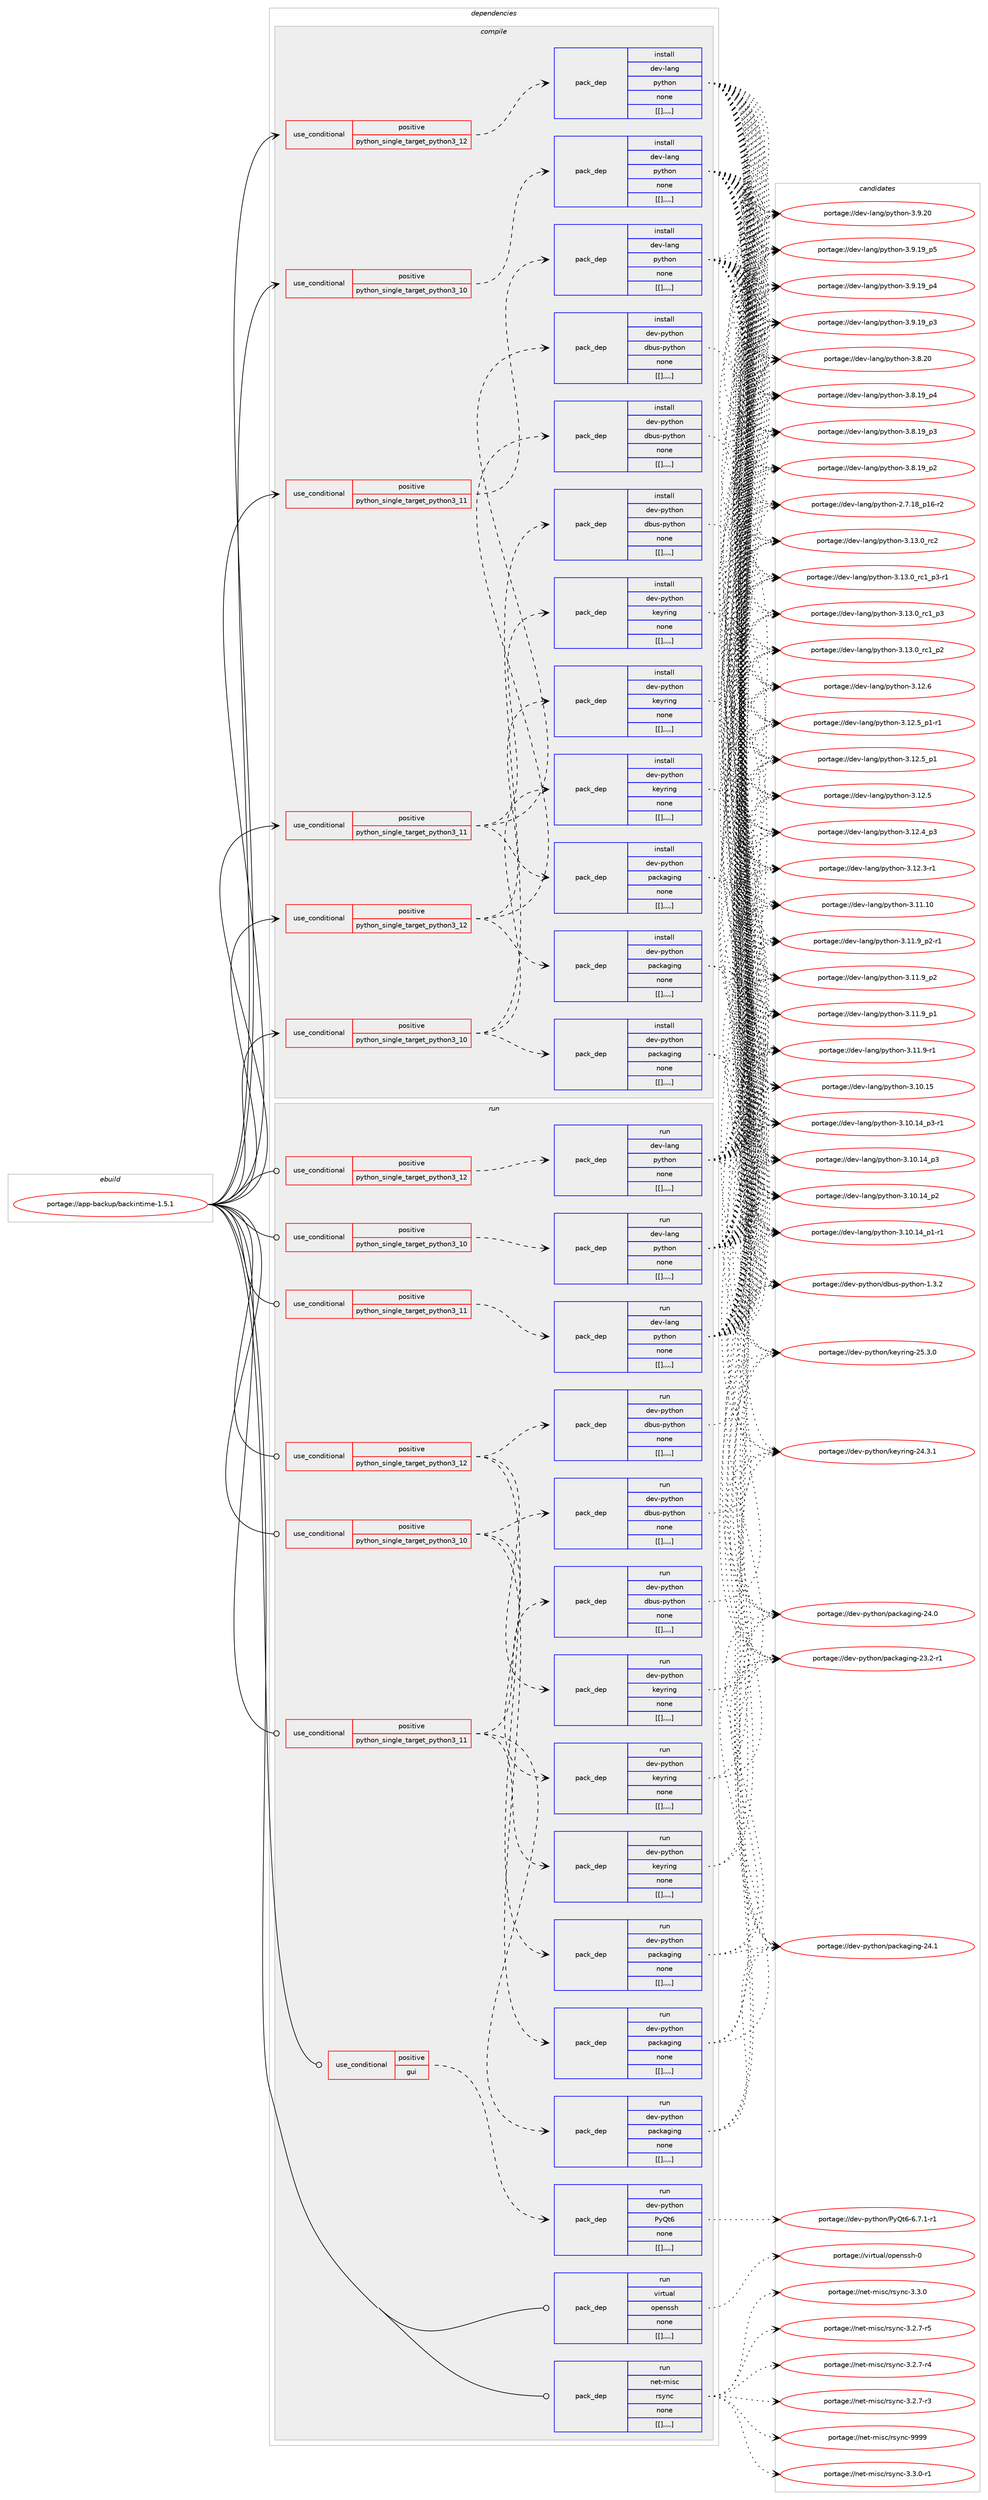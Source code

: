 digraph prolog {

# *************
# Graph options
# *************

newrank=true;
concentrate=true;
compound=true;
graph [rankdir=LR,fontname=Helvetica,fontsize=10,ranksep=1.5];#, ranksep=2.5, nodesep=0.2];
edge  [arrowhead=vee];
node  [fontname=Helvetica,fontsize=10];

# **********
# The ebuild
# **********

subgraph cluster_leftcol {
color=gray;
label=<<i>ebuild</i>>;
id [label="portage://app-backup/backintime-1.5.1", color=red, width=4, href="../app-backup/backintime-1.5.1.svg"];
}

# ****************
# The dependencies
# ****************

subgraph cluster_midcol {
color=gray;
label=<<i>dependencies</i>>;
subgraph cluster_compile {
fillcolor="#eeeeee";
style=filled;
label=<<i>compile</i>>;
subgraph cond2422 {
dependency8601 [label=<<TABLE BORDER="0" CELLBORDER="1" CELLSPACING="0" CELLPADDING="4"><TR><TD ROWSPAN="3" CELLPADDING="10">use_conditional</TD></TR><TR><TD>positive</TD></TR><TR><TD>python_single_target_python3_10</TD></TR></TABLE>>, shape=none, color=red];
subgraph pack6153 {
dependency8602 [label=<<TABLE BORDER="0" CELLBORDER="1" CELLSPACING="0" CELLPADDING="4" WIDTH="220"><TR><TD ROWSPAN="6" CELLPADDING="30">pack_dep</TD></TR><TR><TD WIDTH="110">install</TD></TR><TR><TD>dev-lang</TD></TR><TR><TD>python</TD></TR><TR><TD>none</TD></TR><TR><TD>[[],,,,]</TD></TR></TABLE>>, shape=none, color=blue];
}
dependency8601:e -> dependency8602:w [weight=20,style="dashed",arrowhead="vee"];
}
id:e -> dependency8601:w [weight=20,style="solid",arrowhead="vee"];
subgraph cond2423 {
dependency8603 [label=<<TABLE BORDER="0" CELLBORDER="1" CELLSPACING="0" CELLPADDING="4"><TR><TD ROWSPAN="3" CELLPADDING="10">use_conditional</TD></TR><TR><TD>positive</TD></TR><TR><TD>python_single_target_python3_10</TD></TR></TABLE>>, shape=none, color=red];
subgraph pack6154 {
dependency8604 [label=<<TABLE BORDER="0" CELLBORDER="1" CELLSPACING="0" CELLPADDING="4" WIDTH="220"><TR><TD ROWSPAN="6" CELLPADDING="30">pack_dep</TD></TR><TR><TD WIDTH="110">install</TD></TR><TR><TD>dev-python</TD></TR><TR><TD>dbus-python</TD></TR><TR><TD>none</TD></TR><TR><TD>[[],,,,]</TD></TR></TABLE>>, shape=none, color=blue];
}
dependency8603:e -> dependency8604:w [weight=20,style="dashed",arrowhead="vee"];
subgraph pack6155 {
dependency8605 [label=<<TABLE BORDER="0" CELLBORDER="1" CELLSPACING="0" CELLPADDING="4" WIDTH="220"><TR><TD ROWSPAN="6" CELLPADDING="30">pack_dep</TD></TR><TR><TD WIDTH="110">install</TD></TR><TR><TD>dev-python</TD></TR><TR><TD>keyring</TD></TR><TR><TD>none</TD></TR><TR><TD>[[],,,,]</TD></TR></TABLE>>, shape=none, color=blue];
}
dependency8603:e -> dependency8605:w [weight=20,style="dashed",arrowhead="vee"];
subgraph pack6156 {
dependency8606 [label=<<TABLE BORDER="0" CELLBORDER="1" CELLSPACING="0" CELLPADDING="4" WIDTH="220"><TR><TD ROWSPAN="6" CELLPADDING="30">pack_dep</TD></TR><TR><TD WIDTH="110">install</TD></TR><TR><TD>dev-python</TD></TR><TR><TD>packaging</TD></TR><TR><TD>none</TD></TR><TR><TD>[[],,,,]</TD></TR></TABLE>>, shape=none, color=blue];
}
dependency8603:e -> dependency8606:w [weight=20,style="dashed",arrowhead="vee"];
}
id:e -> dependency8603:w [weight=20,style="solid",arrowhead="vee"];
subgraph cond2424 {
dependency8607 [label=<<TABLE BORDER="0" CELLBORDER="1" CELLSPACING="0" CELLPADDING="4"><TR><TD ROWSPAN="3" CELLPADDING="10">use_conditional</TD></TR><TR><TD>positive</TD></TR><TR><TD>python_single_target_python3_11</TD></TR></TABLE>>, shape=none, color=red];
subgraph pack6157 {
dependency8608 [label=<<TABLE BORDER="0" CELLBORDER="1" CELLSPACING="0" CELLPADDING="4" WIDTH="220"><TR><TD ROWSPAN="6" CELLPADDING="30">pack_dep</TD></TR><TR><TD WIDTH="110">install</TD></TR><TR><TD>dev-lang</TD></TR><TR><TD>python</TD></TR><TR><TD>none</TD></TR><TR><TD>[[],,,,]</TD></TR></TABLE>>, shape=none, color=blue];
}
dependency8607:e -> dependency8608:w [weight=20,style="dashed",arrowhead="vee"];
}
id:e -> dependency8607:w [weight=20,style="solid",arrowhead="vee"];
subgraph cond2425 {
dependency8609 [label=<<TABLE BORDER="0" CELLBORDER="1" CELLSPACING="0" CELLPADDING="4"><TR><TD ROWSPAN="3" CELLPADDING="10">use_conditional</TD></TR><TR><TD>positive</TD></TR><TR><TD>python_single_target_python3_11</TD></TR></TABLE>>, shape=none, color=red];
subgraph pack6158 {
dependency8610 [label=<<TABLE BORDER="0" CELLBORDER="1" CELLSPACING="0" CELLPADDING="4" WIDTH="220"><TR><TD ROWSPAN="6" CELLPADDING="30">pack_dep</TD></TR><TR><TD WIDTH="110">install</TD></TR><TR><TD>dev-python</TD></TR><TR><TD>dbus-python</TD></TR><TR><TD>none</TD></TR><TR><TD>[[],,,,]</TD></TR></TABLE>>, shape=none, color=blue];
}
dependency8609:e -> dependency8610:w [weight=20,style="dashed",arrowhead="vee"];
subgraph pack6159 {
dependency8611 [label=<<TABLE BORDER="0" CELLBORDER="1" CELLSPACING="0" CELLPADDING="4" WIDTH="220"><TR><TD ROWSPAN="6" CELLPADDING="30">pack_dep</TD></TR><TR><TD WIDTH="110">install</TD></TR><TR><TD>dev-python</TD></TR><TR><TD>keyring</TD></TR><TR><TD>none</TD></TR><TR><TD>[[],,,,]</TD></TR></TABLE>>, shape=none, color=blue];
}
dependency8609:e -> dependency8611:w [weight=20,style="dashed",arrowhead="vee"];
subgraph pack6160 {
dependency8612 [label=<<TABLE BORDER="0" CELLBORDER="1" CELLSPACING="0" CELLPADDING="4" WIDTH="220"><TR><TD ROWSPAN="6" CELLPADDING="30">pack_dep</TD></TR><TR><TD WIDTH="110">install</TD></TR><TR><TD>dev-python</TD></TR><TR><TD>packaging</TD></TR><TR><TD>none</TD></TR><TR><TD>[[],,,,]</TD></TR></TABLE>>, shape=none, color=blue];
}
dependency8609:e -> dependency8612:w [weight=20,style="dashed",arrowhead="vee"];
}
id:e -> dependency8609:w [weight=20,style="solid",arrowhead="vee"];
subgraph cond2426 {
dependency8613 [label=<<TABLE BORDER="0" CELLBORDER="1" CELLSPACING="0" CELLPADDING="4"><TR><TD ROWSPAN="3" CELLPADDING="10">use_conditional</TD></TR><TR><TD>positive</TD></TR><TR><TD>python_single_target_python3_12</TD></TR></TABLE>>, shape=none, color=red];
subgraph pack6161 {
dependency8614 [label=<<TABLE BORDER="0" CELLBORDER="1" CELLSPACING="0" CELLPADDING="4" WIDTH="220"><TR><TD ROWSPAN="6" CELLPADDING="30">pack_dep</TD></TR><TR><TD WIDTH="110">install</TD></TR><TR><TD>dev-lang</TD></TR><TR><TD>python</TD></TR><TR><TD>none</TD></TR><TR><TD>[[],,,,]</TD></TR></TABLE>>, shape=none, color=blue];
}
dependency8613:e -> dependency8614:w [weight=20,style="dashed",arrowhead="vee"];
}
id:e -> dependency8613:w [weight=20,style="solid",arrowhead="vee"];
subgraph cond2427 {
dependency8615 [label=<<TABLE BORDER="0" CELLBORDER="1" CELLSPACING="0" CELLPADDING="4"><TR><TD ROWSPAN="3" CELLPADDING="10">use_conditional</TD></TR><TR><TD>positive</TD></TR><TR><TD>python_single_target_python3_12</TD></TR></TABLE>>, shape=none, color=red];
subgraph pack6162 {
dependency8616 [label=<<TABLE BORDER="0" CELLBORDER="1" CELLSPACING="0" CELLPADDING="4" WIDTH="220"><TR><TD ROWSPAN="6" CELLPADDING="30">pack_dep</TD></TR><TR><TD WIDTH="110">install</TD></TR><TR><TD>dev-python</TD></TR><TR><TD>dbus-python</TD></TR><TR><TD>none</TD></TR><TR><TD>[[],,,,]</TD></TR></TABLE>>, shape=none, color=blue];
}
dependency8615:e -> dependency8616:w [weight=20,style="dashed",arrowhead="vee"];
subgraph pack6163 {
dependency8617 [label=<<TABLE BORDER="0" CELLBORDER="1" CELLSPACING="0" CELLPADDING="4" WIDTH="220"><TR><TD ROWSPAN="6" CELLPADDING="30">pack_dep</TD></TR><TR><TD WIDTH="110">install</TD></TR><TR><TD>dev-python</TD></TR><TR><TD>keyring</TD></TR><TR><TD>none</TD></TR><TR><TD>[[],,,,]</TD></TR></TABLE>>, shape=none, color=blue];
}
dependency8615:e -> dependency8617:w [weight=20,style="dashed",arrowhead="vee"];
subgraph pack6164 {
dependency8618 [label=<<TABLE BORDER="0" CELLBORDER="1" CELLSPACING="0" CELLPADDING="4" WIDTH="220"><TR><TD ROWSPAN="6" CELLPADDING="30">pack_dep</TD></TR><TR><TD WIDTH="110">install</TD></TR><TR><TD>dev-python</TD></TR><TR><TD>packaging</TD></TR><TR><TD>none</TD></TR><TR><TD>[[],,,,]</TD></TR></TABLE>>, shape=none, color=blue];
}
dependency8615:e -> dependency8618:w [weight=20,style="dashed",arrowhead="vee"];
}
id:e -> dependency8615:w [weight=20,style="solid",arrowhead="vee"];
}
subgraph cluster_compileandrun {
fillcolor="#eeeeee";
style=filled;
label=<<i>compile and run</i>>;
}
subgraph cluster_run {
fillcolor="#eeeeee";
style=filled;
label=<<i>run</i>>;
subgraph cond2428 {
dependency8619 [label=<<TABLE BORDER="0" CELLBORDER="1" CELLSPACING="0" CELLPADDING="4"><TR><TD ROWSPAN="3" CELLPADDING="10">use_conditional</TD></TR><TR><TD>positive</TD></TR><TR><TD>gui</TD></TR></TABLE>>, shape=none, color=red];
subgraph pack6165 {
dependency8620 [label=<<TABLE BORDER="0" CELLBORDER="1" CELLSPACING="0" CELLPADDING="4" WIDTH="220"><TR><TD ROWSPAN="6" CELLPADDING="30">pack_dep</TD></TR><TR><TD WIDTH="110">run</TD></TR><TR><TD>dev-python</TD></TR><TR><TD>PyQt6</TD></TR><TR><TD>none</TD></TR><TR><TD>[[],,,,]</TD></TR></TABLE>>, shape=none, color=blue];
}
dependency8619:e -> dependency8620:w [weight=20,style="dashed",arrowhead="vee"];
}
id:e -> dependency8619:w [weight=20,style="solid",arrowhead="odot"];
subgraph cond2429 {
dependency8621 [label=<<TABLE BORDER="0" CELLBORDER="1" CELLSPACING="0" CELLPADDING="4"><TR><TD ROWSPAN="3" CELLPADDING="10">use_conditional</TD></TR><TR><TD>positive</TD></TR><TR><TD>python_single_target_python3_10</TD></TR></TABLE>>, shape=none, color=red];
subgraph pack6166 {
dependency8622 [label=<<TABLE BORDER="0" CELLBORDER="1" CELLSPACING="0" CELLPADDING="4" WIDTH="220"><TR><TD ROWSPAN="6" CELLPADDING="30">pack_dep</TD></TR><TR><TD WIDTH="110">run</TD></TR><TR><TD>dev-lang</TD></TR><TR><TD>python</TD></TR><TR><TD>none</TD></TR><TR><TD>[[],,,,]</TD></TR></TABLE>>, shape=none, color=blue];
}
dependency8621:e -> dependency8622:w [weight=20,style="dashed",arrowhead="vee"];
}
id:e -> dependency8621:w [weight=20,style="solid",arrowhead="odot"];
subgraph cond2430 {
dependency8623 [label=<<TABLE BORDER="0" CELLBORDER="1" CELLSPACING="0" CELLPADDING="4"><TR><TD ROWSPAN="3" CELLPADDING="10">use_conditional</TD></TR><TR><TD>positive</TD></TR><TR><TD>python_single_target_python3_10</TD></TR></TABLE>>, shape=none, color=red];
subgraph pack6167 {
dependency8624 [label=<<TABLE BORDER="0" CELLBORDER="1" CELLSPACING="0" CELLPADDING="4" WIDTH="220"><TR><TD ROWSPAN="6" CELLPADDING="30">pack_dep</TD></TR><TR><TD WIDTH="110">run</TD></TR><TR><TD>dev-python</TD></TR><TR><TD>dbus-python</TD></TR><TR><TD>none</TD></TR><TR><TD>[[],,,,]</TD></TR></TABLE>>, shape=none, color=blue];
}
dependency8623:e -> dependency8624:w [weight=20,style="dashed",arrowhead="vee"];
subgraph pack6168 {
dependency8625 [label=<<TABLE BORDER="0" CELLBORDER="1" CELLSPACING="0" CELLPADDING="4" WIDTH="220"><TR><TD ROWSPAN="6" CELLPADDING="30">pack_dep</TD></TR><TR><TD WIDTH="110">run</TD></TR><TR><TD>dev-python</TD></TR><TR><TD>keyring</TD></TR><TR><TD>none</TD></TR><TR><TD>[[],,,,]</TD></TR></TABLE>>, shape=none, color=blue];
}
dependency8623:e -> dependency8625:w [weight=20,style="dashed",arrowhead="vee"];
subgraph pack6169 {
dependency8626 [label=<<TABLE BORDER="0" CELLBORDER="1" CELLSPACING="0" CELLPADDING="4" WIDTH="220"><TR><TD ROWSPAN="6" CELLPADDING="30">pack_dep</TD></TR><TR><TD WIDTH="110">run</TD></TR><TR><TD>dev-python</TD></TR><TR><TD>packaging</TD></TR><TR><TD>none</TD></TR><TR><TD>[[],,,,]</TD></TR></TABLE>>, shape=none, color=blue];
}
dependency8623:e -> dependency8626:w [weight=20,style="dashed",arrowhead="vee"];
}
id:e -> dependency8623:w [weight=20,style="solid",arrowhead="odot"];
subgraph cond2431 {
dependency8627 [label=<<TABLE BORDER="0" CELLBORDER="1" CELLSPACING="0" CELLPADDING="4"><TR><TD ROWSPAN="3" CELLPADDING="10">use_conditional</TD></TR><TR><TD>positive</TD></TR><TR><TD>python_single_target_python3_11</TD></TR></TABLE>>, shape=none, color=red];
subgraph pack6170 {
dependency8628 [label=<<TABLE BORDER="0" CELLBORDER="1" CELLSPACING="0" CELLPADDING="4" WIDTH="220"><TR><TD ROWSPAN="6" CELLPADDING="30">pack_dep</TD></TR><TR><TD WIDTH="110">run</TD></TR><TR><TD>dev-lang</TD></TR><TR><TD>python</TD></TR><TR><TD>none</TD></TR><TR><TD>[[],,,,]</TD></TR></TABLE>>, shape=none, color=blue];
}
dependency8627:e -> dependency8628:w [weight=20,style="dashed",arrowhead="vee"];
}
id:e -> dependency8627:w [weight=20,style="solid",arrowhead="odot"];
subgraph cond2432 {
dependency8629 [label=<<TABLE BORDER="0" CELLBORDER="1" CELLSPACING="0" CELLPADDING="4"><TR><TD ROWSPAN="3" CELLPADDING="10">use_conditional</TD></TR><TR><TD>positive</TD></TR><TR><TD>python_single_target_python3_11</TD></TR></TABLE>>, shape=none, color=red];
subgraph pack6171 {
dependency8630 [label=<<TABLE BORDER="0" CELLBORDER="1" CELLSPACING="0" CELLPADDING="4" WIDTH="220"><TR><TD ROWSPAN="6" CELLPADDING="30">pack_dep</TD></TR><TR><TD WIDTH="110">run</TD></TR><TR><TD>dev-python</TD></TR><TR><TD>dbus-python</TD></TR><TR><TD>none</TD></TR><TR><TD>[[],,,,]</TD></TR></TABLE>>, shape=none, color=blue];
}
dependency8629:e -> dependency8630:w [weight=20,style="dashed",arrowhead="vee"];
subgraph pack6172 {
dependency8631 [label=<<TABLE BORDER="0" CELLBORDER="1" CELLSPACING="0" CELLPADDING="4" WIDTH="220"><TR><TD ROWSPAN="6" CELLPADDING="30">pack_dep</TD></TR><TR><TD WIDTH="110">run</TD></TR><TR><TD>dev-python</TD></TR><TR><TD>keyring</TD></TR><TR><TD>none</TD></TR><TR><TD>[[],,,,]</TD></TR></TABLE>>, shape=none, color=blue];
}
dependency8629:e -> dependency8631:w [weight=20,style="dashed",arrowhead="vee"];
subgraph pack6173 {
dependency8632 [label=<<TABLE BORDER="0" CELLBORDER="1" CELLSPACING="0" CELLPADDING="4" WIDTH="220"><TR><TD ROWSPAN="6" CELLPADDING="30">pack_dep</TD></TR><TR><TD WIDTH="110">run</TD></TR><TR><TD>dev-python</TD></TR><TR><TD>packaging</TD></TR><TR><TD>none</TD></TR><TR><TD>[[],,,,]</TD></TR></TABLE>>, shape=none, color=blue];
}
dependency8629:e -> dependency8632:w [weight=20,style="dashed",arrowhead="vee"];
}
id:e -> dependency8629:w [weight=20,style="solid",arrowhead="odot"];
subgraph cond2433 {
dependency8633 [label=<<TABLE BORDER="0" CELLBORDER="1" CELLSPACING="0" CELLPADDING="4"><TR><TD ROWSPAN="3" CELLPADDING="10">use_conditional</TD></TR><TR><TD>positive</TD></TR><TR><TD>python_single_target_python3_12</TD></TR></TABLE>>, shape=none, color=red];
subgraph pack6174 {
dependency8634 [label=<<TABLE BORDER="0" CELLBORDER="1" CELLSPACING="0" CELLPADDING="4" WIDTH="220"><TR><TD ROWSPAN="6" CELLPADDING="30">pack_dep</TD></TR><TR><TD WIDTH="110">run</TD></TR><TR><TD>dev-lang</TD></TR><TR><TD>python</TD></TR><TR><TD>none</TD></TR><TR><TD>[[],,,,]</TD></TR></TABLE>>, shape=none, color=blue];
}
dependency8633:e -> dependency8634:w [weight=20,style="dashed",arrowhead="vee"];
}
id:e -> dependency8633:w [weight=20,style="solid",arrowhead="odot"];
subgraph cond2434 {
dependency8635 [label=<<TABLE BORDER="0" CELLBORDER="1" CELLSPACING="0" CELLPADDING="4"><TR><TD ROWSPAN="3" CELLPADDING="10">use_conditional</TD></TR><TR><TD>positive</TD></TR><TR><TD>python_single_target_python3_12</TD></TR></TABLE>>, shape=none, color=red];
subgraph pack6175 {
dependency8636 [label=<<TABLE BORDER="0" CELLBORDER="1" CELLSPACING="0" CELLPADDING="4" WIDTH="220"><TR><TD ROWSPAN="6" CELLPADDING="30">pack_dep</TD></TR><TR><TD WIDTH="110">run</TD></TR><TR><TD>dev-python</TD></TR><TR><TD>dbus-python</TD></TR><TR><TD>none</TD></TR><TR><TD>[[],,,,]</TD></TR></TABLE>>, shape=none, color=blue];
}
dependency8635:e -> dependency8636:w [weight=20,style="dashed",arrowhead="vee"];
subgraph pack6176 {
dependency8637 [label=<<TABLE BORDER="0" CELLBORDER="1" CELLSPACING="0" CELLPADDING="4" WIDTH="220"><TR><TD ROWSPAN="6" CELLPADDING="30">pack_dep</TD></TR><TR><TD WIDTH="110">run</TD></TR><TR><TD>dev-python</TD></TR><TR><TD>keyring</TD></TR><TR><TD>none</TD></TR><TR><TD>[[],,,,]</TD></TR></TABLE>>, shape=none, color=blue];
}
dependency8635:e -> dependency8637:w [weight=20,style="dashed",arrowhead="vee"];
subgraph pack6177 {
dependency8638 [label=<<TABLE BORDER="0" CELLBORDER="1" CELLSPACING="0" CELLPADDING="4" WIDTH="220"><TR><TD ROWSPAN="6" CELLPADDING="30">pack_dep</TD></TR><TR><TD WIDTH="110">run</TD></TR><TR><TD>dev-python</TD></TR><TR><TD>packaging</TD></TR><TR><TD>none</TD></TR><TR><TD>[[],,,,]</TD></TR></TABLE>>, shape=none, color=blue];
}
dependency8635:e -> dependency8638:w [weight=20,style="dashed",arrowhead="vee"];
}
id:e -> dependency8635:w [weight=20,style="solid",arrowhead="odot"];
subgraph pack6178 {
dependency8639 [label=<<TABLE BORDER="0" CELLBORDER="1" CELLSPACING="0" CELLPADDING="4" WIDTH="220"><TR><TD ROWSPAN="6" CELLPADDING="30">pack_dep</TD></TR><TR><TD WIDTH="110">run</TD></TR><TR><TD>net-misc</TD></TR><TR><TD>rsync</TD></TR><TR><TD>none</TD></TR><TR><TD>[[],,,,]</TD></TR></TABLE>>, shape=none, color=blue];
}
id:e -> dependency8639:w [weight=20,style="solid",arrowhead="odot"];
subgraph pack6179 {
dependency8640 [label=<<TABLE BORDER="0" CELLBORDER="1" CELLSPACING="0" CELLPADDING="4" WIDTH="220"><TR><TD ROWSPAN="6" CELLPADDING="30">pack_dep</TD></TR><TR><TD WIDTH="110">run</TD></TR><TR><TD>virtual</TD></TR><TR><TD>openssh</TD></TR><TR><TD>none</TD></TR><TR><TD>[[],,,,]</TD></TR></TABLE>>, shape=none, color=blue];
}
id:e -> dependency8640:w [weight=20,style="solid",arrowhead="odot"];
}
}

# **************
# The candidates
# **************

subgraph cluster_choices {
rank=same;
color=gray;
label=<<i>candidates</i>>;

subgraph choice6153 {
color=black;
nodesep=1;
choice10010111845108971101034711212111610411111045514649514648951149950 [label="portage://dev-lang/python-3.13.0_rc2", color=red, width=4,href="../dev-lang/python-3.13.0_rc2.svg"];
choice1001011184510897110103471121211161041111104551464951464895114994995112514511449 [label="portage://dev-lang/python-3.13.0_rc1_p3-r1", color=red, width=4,href="../dev-lang/python-3.13.0_rc1_p3-r1.svg"];
choice100101118451089711010347112121116104111110455146495146489511499499511251 [label="portage://dev-lang/python-3.13.0_rc1_p3", color=red, width=4,href="../dev-lang/python-3.13.0_rc1_p3.svg"];
choice100101118451089711010347112121116104111110455146495146489511499499511250 [label="portage://dev-lang/python-3.13.0_rc1_p2", color=red, width=4,href="../dev-lang/python-3.13.0_rc1_p2.svg"];
choice10010111845108971101034711212111610411111045514649504654 [label="portage://dev-lang/python-3.12.6", color=red, width=4,href="../dev-lang/python-3.12.6.svg"];
choice1001011184510897110103471121211161041111104551464950465395112494511449 [label="portage://dev-lang/python-3.12.5_p1-r1", color=red, width=4,href="../dev-lang/python-3.12.5_p1-r1.svg"];
choice100101118451089711010347112121116104111110455146495046539511249 [label="portage://dev-lang/python-3.12.5_p1", color=red, width=4,href="../dev-lang/python-3.12.5_p1.svg"];
choice10010111845108971101034711212111610411111045514649504653 [label="portage://dev-lang/python-3.12.5", color=red, width=4,href="../dev-lang/python-3.12.5.svg"];
choice100101118451089711010347112121116104111110455146495046529511251 [label="portage://dev-lang/python-3.12.4_p3", color=red, width=4,href="../dev-lang/python-3.12.4_p3.svg"];
choice100101118451089711010347112121116104111110455146495046514511449 [label="portage://dev-lang/python-3.12.3-r1", color=red, width=4,href="../dev-lang/python-3.12.3-r1.svg"];
choice1001011184510897110103471121211161041111104551464949464948 [label="portage://dev-lang/python-3.11.10", color=red, width=4,href="../dev-lang/python-3.11.10.svg"];
choice1001011184510897110103471121211161041111104551464949465795112504511449 [label="portage://dev-lang/python-3.11.9_p2-r1", color=red, width=4,href="../dev-lang/python-3.11.9_p2-r1.svg"];
choice100101118451089711010347112121116104111110455146494946579511250 [label="portage://dev-lang/python-3.11.9_p2", color=red, width=4,href="../dev-lang/python-3.11.9_p2.svg"];
choice100101118451089711010347112121116104111110455146494946579511249 [label="portage://dev-lang/python-3.11.9_p1", color=red, width=4,href="../dev-lang/python-3.11.9_p1.svg"];
choice100101118451089711010347112121116104111110455146494946574511449 [label="portage://dev-lang/python-3.11.9-r1", color=red, width=4,href="../dev-lang/python-3.11.9-r1.svg"];
choice1001011184510897110103471121211161041111104551464948464953 [label="portage://dev-lang/python-3.10.15", color=red, width=4,href="../dev-lang/python-3.10.15.svg"];
choice100101118451089711010347112121116104111110455146494846495295112514511449 [label="portage://dev-lang/python-3.10.14_p3-r1", color=red, width=4,href="../dev-lang/python-3.10.14_p3-r1.svg"];
choice10010111845108971101034711212111610411111045514649484649529511251 [label="portage://dev-lang/python-3.10.14_p3", color=red, width=4,href="../dev-lang/python-3.10.14_p3.svg"];
choice10010111845108971101034711212111610411111045514649484649529511250 [label="portage://dev-lang/python-3.10.14_p2", color=red, width=4,href="../dev-lang/python-3.10.14_p2.svg"];
choice100101118451089711010347112121116104111110455146494846495295112494511449 [label="portage://dev-lang/python-3.10.14_p1-r1", color=red, width=4,href="../dev-lang/python-3.10.14_p1-r1.svg"];
choice10010111845108971101034711212111610411111045514657465048 [label="portage://dev-lang/python-3.9.20", color=red, width=4,href="../dev-lang/python-3.9.20.svg"];
choice100101118451089711010347112121116104111110455146574649579511253 [label="portage://dev-lang/python-3.9.19_p5", color=red, width=4,href="../dev-lang/python-3.9.19_p5.svg"];
choice100101118451089711010347112121116104111110455146574649579511252 [label="portage://dev-lang/python-3.9.19_p4", color=red, width=4,href="../dev-lang/python-3.9.19_p4.svg"];
choice100101118451089711010347112121116104111110455146574649579511251 [label="portage://dev-lang/python-3.9.19_p3", color=red, width=4,href="../dev-lang/python-3.9.19_p3.svg"];
choice10010111845108971101034711212111610411111045514656465048 [label="portage://dev-lang/python-3.8.20", color=red, width=4,href="../dev-lang/python-3.8.20.svg"];
choice100101118451089711010347112121116104111110455146564649579511252 [label="portage://dev-lang/python-3.8.19_p4", color=red, width=4,href="../dev-lang/python-3.8.19_p4.svg"];
choice100101118451089711010347112121116104111110455146564649579511251 [label="portage://dev-lang/python-3.8.19_p3", color=red, width=4,href="../dev-lang/python-3.8.19_p3.svg"];
choice100101118451089711010347112121116104111110455146564649579511250 [label="portage://dev-lang/python-3.8.19_p2", color=red, width=4,href="../dev-lang/python-3.8.19_p2.svg"];
choice100101118451089711010347112121116104111110455046554649569511249544511450 [label="portage://dev-lang/python-2.7.18_p16-r2", color=red, width=4,href="../dev-lang/python-2.7.18_p16-r2.svg"];
dependency8602:e -> choice10010111845108971101034711212111610411111045514649514648951149950:w [style=dotted,weight="100"];
dependency8602:e -> choice1001011184510897110103471121211161041111104551464951464895114994995112514511449:w [style=dotted,weight="100"];
dependency8602:e -> choice100101118451089711010347112121116104111110455146495146489511499499511251:w [style=dotted,weight="100"];
dependency8602:e -> choice100101118451089711010347112121116104111110455146495146489511499499511250:w [style=dotted,weight="100"];
dependency8602:e -> choice10010111845108971101034711212111610411111045514649504654:w [style=dotted,weight="100"];
dependency8602:e -> choice1001011184510897110103471121211161041111104551464950465395112494511449:w [style=dotted,weight="100"];
dependency8602:e -> choice100101118451089711010347112121116104111110455146495046539511249:w [style=dotted,weight="100"];
dependency8602:e -> choice10010111845108971101034711212111610411111045514649504653:w [style=dotted,weight="100"];
dependency8602:e -> choice100101118451089711010347112121116104111110455146495046529511251:w [style=dotted,weight="100"];
dependency8602:e -> choice100101118451089711010347112121116104111110455146495046514511449:w [style=dotted,weight="100"];
dependency8602:e -> choice1001011184510897110103471121211161041111104551464949464948:w [style=dotted,weight="100"];
dependency8602:e -> choice1001011184510897110103471121211161041111104551464949465795112504511449:w [style=dotted,weight="100"];
dependency8602:e -> choice100101118451089711010347112121116104111110455146494946579511250:w [style=dotted,weight="100"];
dependency8602:e -> choice100101118451089711010347112121116104111110455146494946579511249:w [style=dotted,weight="100"];
dependency8602:e -> choice100101118451089711010347112121116104111110455146494946574511449:w [style=dotted,weight="100"];
dependency8602:e -> choice1001011184510897110103471121211161041111104551464948464953:w [style=dotted,weight="100"];
dependency8602:e -> choice100101118451089711010347112121116104111110455146494846495295112514511449:w [style=dotted,weight="100"];
dependency8602:e -> choice10010111845108971101034711212111610411111045514649484649529511251:w [style=dotted,weight="100"];
dependency8602:e -> choice10010111845108971101034711212111610411111045514649484649529511250:w [style=dotted,weight="100"];
dependency8602:e -> choice100101118451089711010347112121116104111110455146494846495295112494511449:w [style=dotted,weight="100"];
dependency8602:e -> choice10010111845108971101034711212111610411111045514657465048:w [style=dotted,weight="100"];
dependency8602:e -> choice100101118451089711010347112121116104111110455146574649579511253:w [style=dotted,weight="100"];
dependency8602:e -> choice100101118451089711010347112121116104111110455146574649579511252:w [style=dotted,weight="100"];
dependency8602:e -> choice100101118451089711010347112121116104111110455146574649579511251:w [style=dotted,weight="100"];
dependency8602:e -> choice10010111845108971101034711212111610411111045514656465048:w [style=dotted,weight="100"];
dependency8602:e -> choice100101118451089711010347112121116104111110455146564649579511252:w [style=dotted,weight="100"];
dependency8602:e -> choice100101118451089711010347112121116104111110455146564649579511251:w [style=dotted,weight="100"];
dependency8602:e -> choice100101118451089711010347112121116104111110455146564649579511250:w [style=dotted,weight="100"];
dependency8602:e -> choice100101118451089711010347112121116104111110455046554649569511249544511450:w [style=dotted,weight="100"];
}
subgraph choice6154 {
color=black;
nodesep=1;
choice10010111845112121116104111110471009811711545112121116104111110454946514650 [label="portage://dev-python/dbus-python-1.3.2", color=red, width=4,href="../dev-python/dbus-python-1.3.2.svg"];
dependency8604:e -> choice10010111845112121116104111110471009811711545112121116104111110454946514650:w [style=dotted,weight="100"];
}
subgraph choice6155 {
color=black;
nodesep=1;
choice100101118451121211161041111104710710112111410511010345505346514648 [label="portage://dev-python/keyring-25.3.0", color=red, width=4,href="../dev-python/keyring-25.3.0.svg"];
choice100101118451121211161041111104710710112111410511010345505246514649 [label="portage://dev-python/keyring-24.3.1", color=red, width=4,href="../dev-python/keyring-24.3.1.svg"];
dependency8605:e -> choice100101118451121211161041111104710710112111410511010345505346514648:w [style=dotted,weight="100"];
dependency8605:e -> choice100101118451121211161041111104710710112111410511010345505246514649:w [style=dotted,weight="100"];
}
subgraph choice6156 {
color=black;
nodesep=1;
choice10010111845112121116104111110471129799107971031051101034550524649 [label="portage://dev-python/packaging-24.1", color=red, width=4,href="../dev-python/packaging-24.1.svg"];
choice10010111845112121116104111110471129799107971031051101034550524648 [label="portage://dev-python/packaging-24.0", color=red, width=4,href="../dev-python/packaging-24.0.svg"];
choice100101118451121211161041111104711297991079710310511010345505146504511449 [label="portage://dev-python/packaging-23.2-r1", color=red, width=4,href="../dev-python/packaging-23.2-r1.svg"];
dependency8606:e -> choice10010111845112121116104111110471129799107971031051101034550524649:w [style=dotted,weight="100"];
dependency8606:e -> choice10010111845112121116104111110471129799107971031051101034550524648:w [style=dotted,weight="100"];
dependency8606:e -> choice100101118451121211161041111104711297991079710310511010345505146504511449:w [style=dotted,weight="100"];
}
subgraph choice6157 {
color=black;
nodesep=1;
choice10010111845108971101034711212111610411111045514649514648951149950 [label="portage://dev-lang/python-3.13.0_rc2", color=red, width=4,href="../dev-lang/python-3.13.0_rc2.svg"];
choice1001011184510897110103471121211161041111104551464951464895114994995112514511449 [label="portage://dev-lang/python-3.13.0_rc1_p3-r1", color=red, width=4,href="../dev-lang/python-3.13.0_rc1_p3-r1.svg"];
choice100101118451089711010347112121116104111110455146495146489511499499511251 [label="portage://dev-lang/python-3.13.0_rc1_p3", color=red, width=4,href="../dev-lang/python-3.13.0_rc1_p3.svg"];
choice100101118451089711010347112121116104111110455146495146489511499499511250 [label="portage://dev-lang/python-3.13.0_rc1_p2", color=red, width=4,href="../dev-lang/python-3.13.0_rc1_p2.svg"];
choice10010111845108971101034711212111610411111045514649504654 [label="portage://dev-lang/python-3.12.6", color=red, width=4,href="../dev-lang/python-3.12.6.svg"];
choice1001011184510897110103471121211161041111104551464950465395112494511449 [label="portage://dev-lang/python-3.12.5_p1-r1", color=red, width=4,href="../dev-lang/python-3.12.5_p1-r1.svg"];
choice100101118451089711010347112121116104111110455146495046539511249 [label="portage://dev-lang/python-3.12.5_p1", color=red, width=4,href="../dev-lang/python-3.12.5_p1.svg"];
choice10010111845108971101034711212111610411111045514649504653 [label="portage://dev-lang/python-3.12.5", color=red, width=4,href="../dev-lang/python-3.12.5.svg"];
choice100101118451089711010347112121116104111110455146495046529511251 [label="portage://dev-lang/python-3.12.4_p3", color=red, width=4,href="../dev-lang/python-3.12.4_p3.svg"];
choice100101118451089711010347112121116104111110455146495046514511449 [label="portage://dev-lang/python-3.12.3-r1", color=red, width=4,href="../dev-lang/python-3.12.3-r1.svg"];
choice1001011184510897110103471121211161041111104551464949464948 [label="portage://dev-lang/python-3.11.10", color=red, width=4,href="../dev-lang/python-3.11.10.svg"];
choice1001011184510897110103471121211161041111104551464949465795112504511449 [label="portage://dev-lang/python-3.11.9_p2-r1", color=red, width=4,href="../dev-lang/python-3.11.9_p2-r1.svg"];
choice100101118451089711010347112121116104111110455146494946579511250 [label="portage://dev-lang/python-3.11.9_p2", color=red, width=4,href="../dev-lang/python-3.11.9_p2.svg"];
choice100101118451089711010347112121116104111110455146494946579511249 [label="portage://dev-lang/python-3.11.9_p1", color=red, width=4,href="../dev-lang/python-3.11.9_p1.svg"];
choice100101118451089711010347112121116104111110455146494946574511449 [label="portage://dev-lang/python-3.11.9-r1", color=red, width=4,href="../dev-lang/python-3.11.9-r1.svg"];
choice1001011184510897110103471121211161041111104551464948464953 [label="portage://dev-lang/python-3.10.15", color=red, width=4,href="../dev-lang/python-3.10.15.svg"];
choice100101118451089711010347112121116104111110455146494846495295112514511449 [label="portage://dev-lang/python-3.10.14_p3-r1", color=red, width=4,href="../dev-lang/python-3.10.14_p3-r1.svg"];
choice10010111845108971101034711212111610411111045514649484649529511251 [label="portage://dev-lang/python-3.10.14_p3", color=red, width=4,href="../dev-lang/python-3.10.14_p3.svg"];
choice10010111845108971101034711212111610411111045514649484649529511250 [label="portage://dev-lang/python-3.10.14_p2", color=red, width=4,href="../dev-lang/python-3.10.14_p2.svg"];
choice100101118451089711010347112121116104111110455146494846495295112494511449 [label="portage://dev-lang/python-3.10.14_p1-r1", color=red, width=4,href="../dev-lang/python-3.10.14_p1-r1.svg"];
choice10010111845108971101034711212111610411111045514657465048 [label="portage://dev-lang/python-3.9.20", color=red, width=4,href="../dev-lang/python-3.9.20.svg"];
choice100101118451089711010347112121116104111110455146574649579511253 [label="portage://dev-lang/python-3.9.19_p5", color=red, width=4,href="../dev-lang/python-3.9.19_p5.svg"];
choice100101118451089711010347112121116104111110455146574649579511252 [label="portage://dev-lang/python-3.9.19_p4", color=red, width=4,href="../dev-lang/python-3.9.19_p4.svg"];
choice100101118451089711010347112121116104111110455146574649579511251 [label="portage://dev-lang/python-3.9.19_p3", color=red, width=4,href="../dev-lang/python-3.9.19_p3.svg"];
choice10010111845108971101034711212111610411111045514656465048 [label="portage://dev-lang/python-3.8.20", color=red, width=4,href="../dev-lang/python-3.8.20.svg"];
choice100101118451089711010347112121116104111110455146564649579511252 [label="portage://dev-lang/python-3.8.19_p4", color=red, width=4,href="../dev-lang/python-3.8.19_p4.svg"];
choice100101118451089711010347112121116104111110455146564649579511251 [label="portage://dev-lang/python-3.8.19_p3", color=red, width=4,href="../dev-lang/python-3.8.19_p3.svg"];
choice100101118451089711010347112121116104111110455146564649579511250 [label="portage://dev-lang/python-3.8.19_p2", color=red, width=4,href="../dev-lang/python-3.8.19_p2.svg"];
choice100101118451089711010347112121116104111110455046554649569511249544511450 [label="portage://dev-lang/python-2.7.18_p16-r2", color=red, width=4,href="../dev-lang/python-2.7.18_p16-r2.svg"];
dependency8608:e -> choice10010111845108971101034711212111610411111045514649514648951149950:w [style=dotted,weight="100"];
dependency8608:e -> choice1001011184510897110103471121211161041111104551464951464895114994995112514511449:w [style=dotted,weight="100"];
dependency8608:e -> choice100101118451089711010347112121116104111110455146495146489511499499511251:w [style=dotted,weight="100"];
dependency8608:e -> choice100101118451089711010347112121116104111110455146495146489511499499511250:w [style=dotted,weight="100"];
dependency8608:e -> choice10010111845108971101034711212111610411111045514649504654:w [style=dotted,weight="100"];
dependency8608:e -> choice1001011184510897110103471121211161041111104551464950465395112494511449:w [style=dotted,weight="100"];
dependency8608:e -> choice100101118451089711010347112121116104111110455146495046539511249:w [style=dotted,weight="100"];
dependency8608:e -> choice10010111845108971101034711212111610411111045514649504653:w [style=dotted,weight="100"];
dependency8608:e -> choice100101118451089711010347112121116104111110455146495046529511251:w [style=dotted,weight="100"];
dependency8608:e -> choice100101118451089711010347112121116104111110455146495046514511449:w [style=dotted,weight="100"];
dependency8608:e -> choice1001011184510897110103471121211161041111104551464949464948:w [style=dotted,weight="100"];
dependency8608:e -> choice1001011184510897110103471121211161041111104551464949465795112504511449:w [style=dotted,weight="100"];
dependency8608:e -> choice100101118451089711010347112121116104111110455146494946579511250:w [style=dotted,weight="100"];
dependency8608:e -> choice100101118451089711010347112121116104111110455146494946579511249:w [style=dotted,weight="100"];
dependency8608:e -> choice100101118451089711010347112121116104111110455146494946574511449:w [style=dotted,weight="100"];
dependency8608:e -> choice1001011184510897110103471121211161041111104551464948464953:w [style=dotted,weight="100"];
dependency8608:e -> choice100101118451089711010347112121116104111110455146494846495295112514511449:w [style=dotted,weight="100"];
dependency8608:e -> choice10010111845108971101034711212111610411111045514649484649529511251:w [style=dotted,weight="100"];
dependency8608:e -> choice10010111845108971101034711212111610411111045514649484649529511250:w [style=dotted,weight="100"];
dependency8608:e -> choice100101118451089711010347112121116104111110455146494846495295112494511449:w [style=dotted,weight="100"];
dependency8608:e -> choice10010111845108971101034711212111610411111045514657465048:w [style=dotted,weight="100"];
dependency8608:e -> choice100101118451089711010347112121116104111110455146574649579511253:w [style=dotted,weight="100"];
dependency8608:e -> choice100101118451089711010347112121116104111110455146574649579511252:w [style=dotted,weight="100"];
dependency8608:e -> choice100101118451089711010347112121116104111110455146574649579511251:w [style=dotted,weight="100"];
dependency8608:e -> choice10010111845108971101034711212111610411111045514656465048:w [style=dotted,weight="100"];
dependency8608:e -> choice100101118451089711010347112121116104111110455146564649579511252:w [style=dotted,weight="100"];
dependency8608:e -> choice100101118451089711010347112121116104111110455146564649579511251:w [style=dotted,weight="100"];
dependency8608:e -> choice100101118451089711010347112121116104111110455146564649579511250:w [style=dotted,weight="100"];
dependency8608:e -> choice100101118451089711010347112121116104111110455046554649569511249544511450:w [style=dotted,weight="100"];
}
subgraph choice6158 {
color=black;
nodesep=1;
choice10010111845112121116104111110471009811711545112121116104111110454946514650 [label="portage://dev-python/dbus-python-1.3.2", color=red, width=4,href="../dev-python/dbus-python-1.3.2.svg"];
dependency8610:e -> choice10010111845112121116104111110471009811711545112121116104111110454946514650:w [style=dotted,weight="100"];
}
subgraph choice6159 {
color=black;
nodesep=1;
choice100101118451121211161041111104710710112111410511010345505346514648 [label="portage://dev-python/keyring-25.3.0", color=red, width=4,href="../dev-python/keyring-25.3.0.svg"];
choice100101118451121211161041111104710710112111410511010345505246514649 [label="portage://dev-python/keyring-24.3.1", color=red, width=4,href="../dev-python/keyring-24.3.1.svg"];
dependency8611:e -> choice100101118451121211161041111104710710112111410511010345505346514648:w [style=dotted,weight="100"];
dependency8611:e -> choice100101118451121211161041111104710710112111410511010345505246514649:w [style=dotted,weight="100"];
}
subgraph choice6160 {
color=black;
nodesep=1;
choice10010111845112121116104111110471129799107971031051101034550524649 [label="portage://dev-python/packaging-24.1", color=red, width=4,href="../dev-python/packaging-24.1.svg"];
choice10010111845112121116104111110471129799107971031051101034550524648 [label="portage://dev-python/packaging-24.0", color=red, width=4,href="../dev-python/packaging-24.0.svg"];
choice100101118451121211161041111104711297991079710310511010345505146504511449 [label="portage://dev-python/packaging-23.2-r1", color=red, width=4,href="../dev-python/packaging-23.2-r1.svg"];
dependency8612:e -> choice10010111845112121116104111110471129799107971031051101034550524649:w [style=dotted,weight="100"];
dependency8612:e -> choice10010111845112121116104111110471129799107971031051101034550524648:w [style=dotted,weight="100"];
dependency8612:e -> choice100101118451121211161041111104711297991079710310511010345505146504511449:w [style=dotted,weight="100"];
}
subgraph choice6161 {
color=black;
nodesep=1;
choice10010111845108971101034711212111610411111045514649514648951149950 [label="portage://dev-lang/python-3.13.0_rc2", color=red, width=4,href="../dev-lang/python-3.13.0_rc2.svg"];
choice1001011184510897110103471121211161041111104551464951464895114994995112514511449 [label="portage://dev-lang/python-3.13.0_rc1_p3-r1", color=red, width=4,href="../dev-lang/python-3.13.0_rc1_p3-r1.svg"];
choice100101118451089711010347112121116104111110455146495146489511499499511251 [label="portage://dev-lang/python-3.13.0_rc1_p3", color=red, width=4,href="../dev-lang/python-3.13.0_rc1_p3.svg"];
choice100101118451089711010347112121116104111110455146495146489511499499511250 [label="portage://dev-lang/python-3.13.0_rc1_p2", color=red, width=4,href="../dev-lang/python-3.13.0_rc1_p2.svg"];
choice10010111845108971101034711212111610411111045514649504654 [label="portage://dev-lang/python-3.12.6", color=red, width=4,href="../dev-lang/python-3.12.6.svg"];
choice1001011184510897110103471121211161041111104551464950465395112494511449 [label="portage://dev-lang/python-3.12.5_p1-r1", color=red, width=4,href="../dev-lang/python-3.12.5_p1-r1.svg"];
choice100101118451089711010347112121116104111110455146495046539511249 [label="portage://dev-lang/python-3.12.5_p1", color=red, width=4,href="../dev-lang/python-3.12.5_p1.svg"];
choice10010111845108971101034711212111610411111045514649504653 [label="portage://dev-lang/python-3.12.5", color=red, width=4,href="../dev-lang/python-3.12.5.svg"];
choice100101118451089711010347112121116104111110455146495046529511251 [label="portage://dev-lang/python-3.12.4_p3", color=red, width=4,href="../dev-lang/python-3.12.4_p3.svg"];
choice100101118451089711010347112121116104111110455146495046514511449 [label="portage://dev-lang/python-3.12.3-r1", color=red, width=4,href="../dev-lang/python-3.12.3-r1.svg"];
choice1001011184510897110103471121211161041111104551464949464948 [label="portage://dev-lang/python-3.11.10", color=red, width=4,href="../dev-lang/python-3.11.10.svg"];
choice1001011184510897110103471121211161041111104551464949465795112504511449 [label="portage://dev-lang/python-3.11.9_p2-r1", color=red, width=4,href="../dev-lang/python-3.11.9_p2-r1.svg"];
choice100101118451089711010347112121116104111110455146494946579511250 [label="portage://dev-lang/python-3.11.9_p2", color=red, width=4,href="../dev-lang/python-3.11.9_p2.svg"];
choice100101118451089711010347112121116104111110455146494946579511249 [label="portage://dev-lang/python-3.11.9_p1", color=red, width=4,href="../dev-lang/python-3.11.9_p1.svg"];
choice100101118451089711010347112121116104111110455146494946574511449 [label="portage://dev-lang/python-3.11.9-r1", color=red, width=4,href="../dev-lang/python-3.11.9-r1.svg"];
choice1001011184510897110103471121211161041111104551464948464953 [label="portage://dev-lang/python-3.10.15", color=red, width=4,href="../dev-lang/python-3.10.15.svg"];
choice100101118451089711010347112121116104111110455146494846495295112514511449 [label="portage://dev-lang/python-3.10.14_p3-r1", color=red, width=4,href="../dev-lang/python-3.10.14_p3-r1.svg"];
choice10010111845108971101034711212111610411111045514649484649529511251 [label="portage://dev-lang/python-3.10.14_p3", color=red, width=4,href="../dev-lang/python-3.10.14_p3.svg"];
choice10010111845108971101034711212111610411111045514649484649529511250 [label="portage://dev-lang/python-3.10.14_p2", color=red, width=4,href="../dev-lang/python-3.10.14_p2.svg"];
choice100101118451089711010347112121116104111110455146494846495295112494511449 [label="portage://dev-lang/python-3.10.14_p1-r1", color=red, width=4,href="../dev-lang/python-3.10.14_p1-r1.svg"];
choice10010111845108971101034711212111610411111045514657465048 [label="portage://dev-lang/python-3.9.20", color=red, width=4,href="../dev-lang/python-3.9.20.svg"];
choice100101118451089711010347112121116104111110455146574649579511253 [label="portage://dev-lang/python-3.9.19_p5", color=red, width=4,href="../dev-lang/python-3.9.19_p5.svg"];
choice100101118451089711010347112121116104111110455146574649579511252 [label="portage://dev-lang/python-3.9.19_p4", color=red, width=4,href="../dev-lang/python-3.9.19_p4.svg"];
choice100101118451089711010347112121116104111110455146574649579511251 [label="portage://dev-lang/python-3.9.19_p3", color=red, width=4,href="../dev-lang/python-3.9.19_p3.svg"];
choice10010111845108971101034711212111610411111045514656465048 [label="portage://dev-lang/python-3.8.20", color=red, width=4,href="../dev-lang/python-3.8.20.svg"];
choice100101118451089711010347112121116104111110455146564649579511252 [label="portage://dev-lang/python-3.8.19_p4", color=red, width=4,href="../dev-lang/python-3.8.19_p4.svg"];
choice100101118451089711010347112121116104111110455146564649579511251 [label="portage://dev-lang/python-3.8.19_p3", color=red, width=4,href="../dev-lang/python-3.8.19_p3.svg"];
choice100101118451089711010347112121116104111110455146564649579511250 [label="portage://dev-lang/python-3.8.19_p2", color=red, width=4,href="../dev-lang/python-3.8.19_p2.svg"];
choice100101118451089711010347112121116104111110455046554649569511249544511450 [label="portage://dev-lang/python-2.7.18_p16-r2", color=red, width=4,href="../dev-lang/python-2.7.18_p16-r2.svg"];
dependency8614:e -> choice10010111845108971101034711212111610411111045514649514648951149950:w [style=dotted,weight="100"];
dependency8614:e -> choice1001011184510897110103471121211161041111104551464951464895114994995112514511449:w [style=dotted,weight="100"];
dependency8614:e -> choice100101118451089711010347112121116104111110455146495146489511499499511251:w [style=dotted,weight="100"];
dependency8614:e -> choice100101118451089711010347112121116104111110455146495146489511499499511250:w [style=dotted,weight="100"];
dependency8614:e -> choice10010111845108971101034711212111610411111045514649504654:w [style=dotted,weight="100"];
dependency8614:e -> choice1001011184510897110103471121211161041111104551464950465395112494511449:w [style=dotted,weight="100"];
dependency8614:e -> choice100101118451089711010347112121116104111110455146495046539511249:w [style=dotted,weight="100"];
dependency8614:e -> choice10010111845108971101034711212111610411111045514649504653:w [style=dotted,weight="100"];
dependency8614:e -> choice100101118451089711010347112121116104111110455146495046529511251:w [style=dotted,weight="100"];
dependency8614:e -> choice100101118451089711010347112121116104111110455146495046514511449:w [style=dotted,weight="100"];
dependency8614:e -> choice1001011184510897110103471121211161041111104551464949464948:w [style=dotted,weight="100"];
dependency8614:e -> choice1001011184510897110103471121211161041111104551464949465795112504511449:w [style=dotted,weight="100"];
dependency8614:e -> choice100101118451089711010347112121116104111110455146494946579511250:w [style=dotted,weight="100"];
dependency8614:e -> choice100101118451089711010347112121116104111110455146494946579511249:w [style=dotted,weight="100"];
dependency8614:e -> choice100101118451089711010347112121116104111110455146494946574511449:w [style=dotted,weight="100"];
dependency8614:e -> choice1001011184510897110103471121211161041111104551464948464953:w [style=dotted,weight="100"];
dependency8614:e -> choice100101118451089711010347112121116104111110455146494846495295112514511449:w [style=dotted,weight="100"];
dependency8614:e -> choice10010111845108971101034711212111610411111045514649484649529511251:w [style=dotted,weight="100"];
dependency8614:e -> choice10010111845108971101034711212111610411111045514649484649529511250:w [style=dotted,weight="100"];
dependency8614:e -> choice100101118451089711010347112121116104111110455146494846495295112494511449:w [style=dotted,weight="100"];
dependency8614:e -> choice10010111845108971101034711212111610411111045514657465048:w [style=dotted,weight="100"];
dependency8614:e -> choice100101118451089711010347112121116104111110455146574649579511253:w [style=dotted,weight="100"];
dependency8614:e -> choice100101118451089711010347112121116104111110455146574649579511252:w [style=dotted,weight="100"];
dependency8614:e -> choice100101118451089711010347112121116104111110455146574649579511251:w [style=dotted,weight="100"];
dependency8614:e -> choice10010111845108971101034711212111610411111045514656465048:w [style=dotted,weight="100"];
dependency8614:e -> choice100101118451089711010347112121116104111110455146564649579511252:w [style=dotted,weight="100"];
dependency8614:e -> choice100101118451089711010347112121116104111110455146564649579511251:w [style=dotted,weight="100"];
dependency8614:e -> choice100101118451089711010347112121116104111110455146564649579511250:w [style=dotted,weight="100"];
dependency8614:e -> choice100101118451089711010347112121116104111110455046554649569511249544511450:w [style=dotted,weight="100"];
}
subgraph choice6162 {
color=black;
nodesep=1;
choice10010111845112121116104111110471009811711545112121116104111110454946514650 [label="portage://dev-python/dbus-python-1.3.2", color=red, width=4,href="../dev-python/dbus-python-1.3.2.svg"];
dependency8616:e -> choice10010111845112121116104111110471009811711545112121116104111110454946514650:w [style=dotted,weight="100"];
}
subgraph choice6163 {
color=black;
nodesep=1;
choice100101118451121211161041111104710710112111410511010345505346514648 [label="portage://dev-python/keyring-25.3.0", color=red, width=4,href="../dev-python/keyring-25.3.0.svg"];
choice100101118451121211161041111104710710112111410511010345505246514649 [label="portage://dev-python/keyring-24.3.1", color=red, width=4,href="../dev-python/keyring-24.3.1.svg"];
dependency8617:e -> choice100101118451121211161041111104710710112111410511010345505346514648:w [style=dotted,weight="100"];
dependency8617:e -> choice100101118451121211161041111104710710112111410511010345505246514649:w [style=dotted,weight="100"];
}
subgraph choice6164 {
color=black;
nodesep=1;
choice10010111845112121116104111110471129799107971031051101034550524649 [label="portage://dev-python/packaging-24.1", color=red, width=4,href="../dev-python/packaging-24.1.svg"];
choice10010111845112121116104111110471129799107971031051101034550524648 [label="portage://dev-python/packaging-24.0", color=red, width=4,href="../dev-python/packaging-24.0.svg"];
choice100101118451121211161041111104711297991079710310511010345505146504511449 [label="portage://dev-python/packaging-23.2-r1", color=red, width=4,href="../dev-python/packaging-23.2-r1.svg"];
dependency8618:e -> choice10010111845112121116104111110471129799107971031051101034550524649:w [style=dotted,weight="100"];
dependency8618:e -> choice10010111845112121116104111110471129799107971031051101034550524648:w [style=dotted,weight="100"];
dependency8618:e -> choice100101118451121211161041111104711297991079710310511010345505146504511449:w [style=dotted,weight="100"];
}
subgraph choice6165 {
color=black;
nodesep=1;
choice10010111845112121116104111110478012181116544554465546494511449 [label="portage://dev-python/PyQt6-6.7.1-r1", color=red, width=4,href="../dev-python/PyQt6-6.7.1-r1.svg"];
dependency8620:e -> choice10010111845112121116104111110478012181116544554465546494511449:w [style=dotted,weight="100"];
}
subgraph choice6166 {
color=black;
nodesep=1;
choice10010111845108971101034711212111610411111045514649514648951149950 [label="portage://dev-lang/python-3.13.0_rc2", color=red, width=4,href="../dev-lang/python-3.13.0_rc2.svg"];
choice1001011184510897110103471121211161041111104551464951464895114994995112514511449 [label="portage://dev-lang/python-3.13.0_rc1_p3-r1", color=red, width=4,href="../dev-lang/python-3.13.0_rc1_p3-r1.svg"];
choice100101118451089711010347112121116104111110455146495146489511499499511251 [label="portage://dev-lang/python-3.13.0_rc1_p3", color=red, width=4,href="../dev-lang/python-3.13.0_rc1_p3.svg"];
choice100101118451089711010347112121116104111110455146495146489511499499511250 [label="portage://dev-lang/python-3.13.0_rc1_p2", color=red, width=4,href="../dev-lang/python-3.13.0_rc1_p2.svg"];
choice10010111845108971101034711212111610411111045514649504654 [label="portage://dev-lang/python-3.12.6", color=red, width=4,href="../dev-lang/python-3.12.6.svg"];
choice1001011184510897110103471121211161041111104551464950465395112494511449 [label="portage://dev-lang/python-3.12.5_p1-r1", color=red, width=4,href="../dev-lang/python-3.12.5_p1-r1.svg"];
choice100101118451089711010347112121116104111110455146495046539511249 [label="portage://dev-lang/python-3.12.5_p1", color=red, width=4,href="../dev-lang/python-3.12.5_p1.svg"];
choice10010111845108971101034711212111610411111045514649504653 [label="portage://dev-lang/python-3.12.5", color=red, width=4,href="../dev-lang/python-3.12.5.svg"];
choice100101118451089711010347112121116104111110455146495046529511251 [label="portage://dev-lang/python-3.12.4_p3", color=red, width=4,href="../dev-lang/python-3.12.4_p3.svg"];
choice100101118451089711010347112121116104111110455146495046514511449 [label="portage://dev-lang/python-3.12.3-r1", color=red, width=4,href="../dev-lang/python-3.12.3-r1.svg"];
choice1001011184510897110103471121211161041111104551464949464948 [label="portage://dev-lang/python-3.11.10", color=red, width=4,href="../dev-lang/python-3.11.10.svg"];
choice1001011184510897110103471121211161041111104551464949465795112504511449 [label="portage://dev-lang/python-3.11.9_p2-r1", color=red, width=4,href="../dev-lang/python-3.11.9_p2-r1.svg"];
choice100101118451089711010347112121116104111110455146494946579511250 [label="portage://dev-lang/python-3.11.9_p2", color=red, width=4,href="../dev-lang/python-3.11.9_p2.svg"];
choice100101118451089711010347112121116104111110455146494946579511249 [label="portage://dev-lang/python-3.11.9_p1", color=red, width=4,href="../dev-lang/python-3.11.9_p1.svg"];
choice100101118451089711010347112121116104111110455146494946574511449 [label="portage://dev-lang/python-3.11.9-r1", color=red, width=4,href="../dev-lang/python-3.11.9-r1.svg"];
choice1001011184510897110103471121211161041111104551464948464953 [label="portage://dev-lang/python-3.10.15", color=red, width=4,href="../dev-lang/python-3.10.15.svg"];
choice100101118451089711010347112121116104111110455146494846495295112514511449 [label="portage://dev-lang/python-3.10.14_p3-r1", color=red, width=4,href="../dev-lang/python-3.10.14_p3-r1.svg"];
choice10010111845108971101034711212111610411111045514649484649529511251 [label="portage://dev-lang/python-3.10.14_p3", color=red, width=4,href="../dev-lang/python-3.10.14_p3.svg"];
choice10010111845108971101034711212111610411111045514649484649529511250 [label="portage://dev-lang/python-3.10.14_p2", color=red, width=4,href="../dev-lang/python-3.10.14_p2.svg"];
choice100101118451089711010347112121116104111110455146494846495295112494511449 [label="portage://dev-lang/python-3.10.14_p1-r1", color=red, width=4,href="../dev-lang/python-3.10.14_p1-r1.svg"];
choice10010111845108971101034711212111610411111045514657465048 [label="portage://dev-lang/python-3.9.20", color=red, width=4,href="../dev-lang/python-3.9.20.svg"];
choice100101118451089711010347112121116104111110455146574649579511253 [label="portage://dev-lang/python-3.9.19_p5", color=red, width=4,href="../dev-lang/python-3.9.19_p5.svg"];
choice100101118451089711010347112121116104111110455146574649579511252 [label="portage://dev-lang/python-3.9.19_p4", color=red, width=4,href="../dev-lang/python-3.9.19_p4.svg"];
choice100101118451089711010347112121116104111110455146574649579511251 [label="portage://dev-lang/python-3.9.19_p3", color=red, width=4,href="../dev-lang/python-3.9.19_p3.svg"];
choice10010111845108971101034711212111610411111045514656465048 [label="portage://dev-lang/python-3.8.20", color=red, width=4,href="../dev-lang/python-3.8.20.svg"];
choice100101118451089711010347112121116104111110455146564649579511252 [label="portage://dev-lang/python-3.8.19_p4", color=red, width=4,href="../dev-lang/python-3.8.19_p4.svg"];
choice100101118451089711010347112121116104111110455146564649579511251 [label="portage://dev-lang/python-3.8.19_p3", color=red, width=4,href="../dev-lang/python-3.8.19_p3.svg"];
choice100101118451089711010347112121116104111110455146564649579511250 [label="portage://dev-lang/python-3.8.19_p2", color=red, width=4,href="../dev-lang/python-3.8.19_p2.svg"];
choice100101118451089711010347112121116104111110455046554649569511249544511450 [label="portage://dev-lang/python-2.7.18_p16-r2", color=red, width=4,href="../dev-lang/python-2.7.18_p16-r2.svg"];
dependency8622:e -> choice10010111845108971101034711212111610411111045514649514648951149950:w [style=dotted,weight="100"];
dependency8622:e -> choice1001011184510897110103471121211161041111104551464951464895114994995112514511449:w [style=dotted,weight="100"];
dependency8622:e -> choice100101118451089711010347112121116104111110455146495146489511499499511251:w [style=dotted,weight="100"];
dependency8622:e -> choice100101118451089711010347112121116104111110455146495146489511499499511250:w [style=dotted,weight="100"];
dependency8622:e -> choice10010111845108971101034711212111610411111045514649504654:w [style=dotted,weight="100"];
dependency8622:e -> choice1001011184510897110103471121211161041111104551464950465395112494511449:w [style=dotted,weight="100"];
dependency8622:e -> choice100101118451089711010347112121116104111110455146495046539511249:w [style=dotted,weight="100"];
dependency8622:e -> choice10010111845108971101034711212111610411111045514649504653:w [style=dotted,weight="100"];
dependency8622:e -> choice100101118451089711010347112121116104111110455146495046529511251:w [style=dotted,weight="100"];
dependency8622:e -> choice100101118451089711010347112121116104111110455146495046514511449:w [style=dotted,weight="100"];
dependency8622:e -> choice1001011184510897110103471121211161041111104551464949464948:w [style=dotted,weight="100"];
dependency8622:e -> choice1001011184510897110103471121211161041111104551464949465795112504511449:w [style=dotted,weight="100"];
dependency8622:e -> choice100101118451089711010347112121116104111110455146494946579511250:w [style=dotted,weight="100"];
dependency8622:e -> choice100101118451089711010347112121116104111110455146494946579511249:w [style=dotted,weight="100"];
dependency8622:e -> choice100101118451089711010347112121116104111110455146494946574511449:w [style=dotted,weight="100"];
dependency8622:e -> choice1001011184510897110103471121211161041111104551464948464953:w [style=dotted,weight="100"];
dependency8622:e -> choice100101118451089711010347112121116104111110455146494846495295112514511449:w [style=dotted,weight="100"];
dependency8622:e -> choice10010111845108971101034711212111610411111045514649484649529511251:w [style=dotted,weight="100"];
dependency8622:e -> choice10010111845108971101034711212111610411111045514649484649529511250:w [style=dotted,weight="100"];
dependency8622:e -> choice100101118451089711010347112121116104111110455146494846495295112494511449:w [style=dotted,weight="100"];
dependency8622:e -> choice10010111845108971101034711212111610411111045514657465048:w [style=dotted,weight="100"];
dependency8622:e -> choice100101118451089711010347112121116104111110455146574649579511253:w [style=dotted,weight="100"];
dependency8622:e -> choice100101118451089711010347112121116104111110455146574649579511252:w [style=dotted,weight="100"];
dependency8622:e -> choice100101118451089711010347112121116104111110455146574649579511251:w [style=dotted,weight="100"];
dependency8622:e -> choice10010111845108971101034711212111610411111045514656465048:w [style=dotted,weight="100"];
dependency8622:e -> choice100101118451089711010347112121116104111110455146564649579511252:w [style=dotted,weight="100"];
dependency8622:e -> choice100101118451089711010347112121116104111110455146564649579511251:w [style=dotted,weight="100"];
dependency8622:e -> choice100101118451089711010347112121116104111110455146564649579511250:w [style=dotted,weight="100"];
dependency8622:e -> choice100101118451089711010347112121116104111110455046554649569511249544511450:w [style=dotted,weight="100"];
}
subgraph choice6167 {
color=black;
nodesep=1;
choice10010111845112121116104111110471009811711545112121116104111110454946514650 [label="portage://dev-python/dbus-python-1.3.2", color=red, width=4,href="../dev-python/dbus-python-1.3.2.svg"];
dependency8624:e -> choice10010111845112121116104111110471009811711545112121116104111110454946514650:w [style=dotted,weight="100"];
}
subgraph choice6168 {
color=black;
nodesep=1;
choice100101118451121211161041111104710710112111410511010345505346514648 [label="portage://dev-python/keyring-25.3.0", color=red, width=4,href="../dev-python/keyring-25.3.0.svg"];
choice100101118451121211161041111104710710112111410511010345505246514649 [label="portage://dev-python/keyring-24.3.1", color=red, width=4,href="../dev-python/keyring-24.3.1.svg"];
dependency8625:e -> choice100101118451121211161041111104710710112111410511010345505346514648:w [style=dotted,weight="100"];
dependency8625:e -> choice100101118451121211161041111104710710112111410511010345505246514649:w [style=dotted,weight="100"];
}
subgraph choice6169 {
color=black;
nodesep=1;
choice10010111845112121116104111110471129799107971031051101034550524649 [label="portage://dev-python/packaging-24.1", color=red, width=4,href="../dev-python/packaging-24.1.svg"];
choice10010111845112121116104111110471129799107971031051101034550524648 [label="portage://dev-python/packaging-24.0", color=red, width=4,href="../dev-python/packaging-24.0.svg"];
choice100101118451121211161041111104711297991079710310511010345505146504511449 [label="portage://dev-python/packaging-23.2-r1", color=red, width=4,href="../dev-python/packaging-23.2-r1.svg"];
dependency8626:e -> choice10010111845112121116104111110471129799107971031051101034550524649:w [style=dotted,weight="100"];
dependency8626:e -> choice10010111845112121116104111110471129799107971031051101034550524648:w [style=dotted,weight="100"];
dependency8626:e -> choice100101118451121211161041111104711297991079710310511010345505146504511449:w [style=dotted,weight="100"];
}
subgraph choice6170 {
color=black;
nodesep=1;
choice10010111845108971101034711212111610411111045514649514648951149950 [label="portage://dev-lang/python-3.13.0_rc2", color=red, width=4,href="../dev-lang/python-3.13.0_rc2.svg"];
choice1001011184510897110103471121211161041111104551464951464895114994995112514511449 [label="portage://dev-lang/python-3.13.0_rc1_p3-r1", color=red, width=4,href="../dev-lang/python-3.13.0_rc1_p3-r1.svg"];
choice100101118451089711010347112121116104111110455146495146489511499499511251 [label="portage://dev-lang/python-3.13.0_rc1_p3", color=red, width=4,href="../dev-lang/python-3.13.0_rc1_p3.svg"];
choice100101118451089711010347112121116104111110455146495146489511499499511250 [label="portage://dev-lang/python-3.13.0_rc1_p2", color=red, width=4,href="../dev-lang/python-3.13.0_rc1_p2.svg"];
choice10010111845108971101034711212111610411111045514649504654 [label="portage://dev-lang/python-3.12.6", color=red, width=4,href="../dev-lang/python-3.12.6.svg"];
choice1001011184510897110103471121211161041111104551464950465395112494511449 [label="portage://dev-lang/python-3.12.5_p1-r1", color=red, width=4,href="../dev-lang/python-3.12.5_p1-r1.svg"];
choice100101118451089711010347112121116104111110455146495046539511249 [label="portage://dev-lang/python-3.12.5_p1", color=red, width=4,href="../dev-lang/python-3.12.5_p1.svg"];
choice10010111845108971101034711212111610411111045514649504653 [label="portage://dev-lang/python-3.12.5", color=red, width=4,href="../dev-lang/python-3.12.5.svg"];
choice100101118451089711010347112121116104111110455146495046529511251 [label="portage://dev-lang/python-3.12.4_p3", color=red, width=4,href="../dev-lang/python-3.12.4_p3.svg"];
choice100101118451089711010347112121116104111110455146495046514511449 [label="portage://dev-lang/python-3.12.3-r1", color=red, width=4,href="../dev-lang/python-3.12.3-r1.svg"];
choice1001011184510897110103471121211161041111104551464949464948 [label="portage://dev-lang/python-3.11.10", color=red, width=4,href="../dev-lang/python-3.11.10.svg"];
choice1001011184510897110103471121211161041111104551464949465795112504511449 [label="portage://dev-lang/python-3.11.9_p2-r1", color=red, width=4,href="../dev-lang/python-3.11.9_p2-r1.svg"];
choice100101118451089711010347112121116104111110455146494946579511250 [label="portage://dev-lang/python-3.11.9_p2", color=red, width=4,href="../dev-lang/python-3.11.9_p2.svg"];
choice100101118451089711010347112121116104111110455146494946579511249 [label="portage://dev-lang/python-3.11.9_p1", color=red, width=4,href="../dev-lang/python-3.11.9_p1.svg"];
choice100101118451089711010347112121116104111110455146494946574511449 [label="portage://dev-lang/python-3.11.9-r1", color=red, width=4,href="../dev-lang/python-3.11.9-r1.svg"];
choice1001011184510897110103471121211161041111104551464948464953 [label="portage://dev-lang/python-3.10.15", color=red, width=4,href="../dev-lang/python-3.10.15.svg"];
choice100101118451089711010347112121116104111110455146494846495295112514511449 [label="portage://dev-lang/python-3.10.14_p3-r1", color=red, width=4,href="../dev-lang/python-3.10.14_p3-r1.svg"];
choice10010111845108971101034711212111610411111045514649484649529511251 [label="portage://dev-lang/python-3.10.14_p3", color=red, width=4,href="../dev-lang/python-3.10.14_p3.svg"];
choice10010111845108971101034711212111610411111045514649484649529511250 [label="portage://dev-lang/python-3.10.14_p2", color=red, width=4,href="../dev-lang/python-3.10.14_p2.svg"];
choice100101118451089711010347112121116104111110455146494846495295112494511449 [label="portage://dev-lang/python-3.10.14_p1-r1", color=red, width=4,href="../dev-lang/python-3.10.14_p1-r1.svg"];
choice10010111845108971101034711212111610411111045514657465048 [label="portage://dev-lang/python-3.9.20", color=red, width=4,href="../dev-lang/python-3.9.20.svg"];
choice100101118451089711010347112121116104111110455146574649579511253 [label="portage://dev-lang/python-3.9.19_p5", color=red, width=4,href="../dev-lang/python-3.9.19_p5.svg"];
choice100101118451089711010347112121116104111110455146574649579511252 [label="portage://dev-lang/python-3.9.19_p4", color=red, width=4,href="../dev-lang/python-3.9.19_p4.svg"];
choice100101118451089711010347112121116104111110455146574649579511251 [label="portage://dev-lang/python-3.9.19_p3", color=red, width=4,href="../dev-lang/python-3.9.19_p3.svg"];
choice10010111845108971101034711212111610411111045514656465048 [label="portage://dev-lang/python-3.8.20", color=red, width=4,href="../dev-lang/python-3.8.20.svg"];
choice100101118451089711010347112121116104111110455146564649579511252 [label="portage://dev-lang/python-3.8.19_p4", color=red, width=4,href="../dev-lang/python-3.8.19_p4.svg"];
choice100101118451089711010347112121116104111110455146564649579511251 [label="portage://dev-lang/python-3.8.19_p3", color=red, width=4,href="../dev-lang/python-3.8.19_p3.svg"];
choice100101118451089711010347112121116104111110455146564649579511250 [label="portage://dev-lang/python-3.8.19_p2", color=red, width=4,href="../dev-lang/python-3.8.19_p2.svg"];
choice100101118451089711010347112121116104111110455046554649569511249544511450 [label="portage://dev-lang/python-2.7.18_p16-r2", color=red, width=4,href="../dev-lang/python-2.7.18_p16-r2.svg"];
dependency8628:e -> choice10010111845108971101034711212111610411111045514649514648951149950:w [style=dotted,weight="100"];
dependency8628:e -> choice1001011184510897110103471121211161041111104551464951464895114994995112514511449:w [style=dotted,weight="100"];
dependency8628:e -> choice100101118451089711010347112121116104111110455146495146489511499499511251:w [style=dotted,weight="100"];
dependency8628:e -> choice100101118451089711010347112121116104111110455146495146489511499499511250:w [style=dotted,weight="100"];
dependency8628:e -> choice10010111845108971101034711212111610411111045514649504654:w [style=dotted,weight="100"];
dependency8628:e -> choice1001011184510897110103471121211161041111104551464950465395112494511449:w [style=dotted,weight="100"];
dependency8628:e -> choice100101118451089711010347112121116104111110455146495046539511249:w [style=dotted,weight="100"];
dependency8628:e -> choice10010111845108971101034711212111610411111045514649504653:w [style=dotted,weight="100"];
dependency8628:e -> choice100101118451089711010347112121116104111110455146495046529511251:w [style=dotted,weight="100"];
dependency8628:e -> choice100101118451089711010347112121116104111110455146495046514511449:w [style=dotted,weight="100"];
dependency8628:e -> choice1001011184510897110103471121211161041111104551464949464948:w [style=dotted,weight="100"];
dependency8628:e -> choice1001011184510897110103471121211161041111104551464949465795112504511449:w [style=dotted,weight="100"];
dependency8628:e -> choice100101118451089711010347112121116104111110455146494946579511250:w [style=dotted,weight="100"];
dependency8628:e -> choice100101118451089711010347112121116104111110455146494946579511249:w [style=dotted,weight="100"];
dependency8628:e -> choice100101118451089711010347112121116104111110455146494946574511449:w [style=dotted,weight="100"];
dependency8628:e -> choice1001011184510897110103471121211161041111104551464948464953:w [style=dotted,weight="100"];
dependency8628:e -> choice100101118451089711010347112121116104111110455146494846495295112514511449:w [style=dotted,weight="100"];
dependency8628:e -> choice10010111845108971101034711212111610411111045514649484649529511251:w [style=dotted,weight="100"];
dependency8628:e -> choice10010111845108971101034711212111610411111045514649484649529511250:w [style=dotted,weight="100"];
dependency8628:e -> choice100101118451089711010347112121116104111110455146494846495295112494511449:w [style=dotted,weight="100"];
dependency8628:e -> choice10010111845108971101034711212111610411111045514657465048:w [style=dotted,weight="100"];
dependency8628:e -> choice100101118451089711010347112121116104111110455146574649579511253:w [style=dotted,weight="100"];
dependency8628:e -> choice100101118451089711010347112121116104111110455146574649579511252:w [style=dotted,weight="100"];
dependency8628:e -> choice100101118451089711010347112121116104111110455146574649579511251:w [style=dotted,weight="100"];
dependency8628:e -> choice10010111845108971101034711212111610411111045514656465048:w [style=dotted,weight="100"];
dependency8628:e -> choice100101118451089711010347112121116104111110455146564649579511252:w [style=dotted,weight="100"];
dependency8628:e -> choice100101118451089711010347112121116104111110455146564649579511251:w [style=dotted,weight="100"];
dependency8628:e -> choice100101118451089711010347112121116104111110455146564649579511250:w [style=dotted,weight="100"];
dependency8628:e -> choice100101118451089711010347112121116104111110455046554649569511249544511450:w [style=dotted,weight="100"];
}
subgraph choice6171 {
color=black;
nodesep=1;
choice10010111845112121116104111110471009811711545112121116104111110454946514650 [label="portage://dev-python/dbus-python-1.3.2", color=red, width=4,href="../dev-python/dbus-python-1.3.2.svg"];
dependency8630:e -> choice10010111845112121116104111110471009811711545112121116104111110454946514650:w [style=dotted,weight="100"];
}
subgraph choice6172 {
color=black;
nodesep=1;
choice100101118451121211161041111104710710112111410511010345505346514648 [label="portage://dev-python/keyring-25.3.0", color=red, width=4,href="../dev-python/keyring-25.3.0.svg"];
choice100101118451121211161041111104710710112111410511010345505246514649 [label="portage://dev-python/keyring-24.3.1", color=red, width=4,href="../dev-python/keyring-24.3.1.svg"];
dependency8631:e -> choice100101118451121211161041111104710710112111410511010345505346514648:w [style=dotted,weight="100"];
dependency8631:e -> choice100101118451121211161041111104710710112111410511010345505246514649:w [style=dotted,weight="100"];
}
subgraph choice6173 {
color=black;
nodesep=1;
choice10010111845112121116104111110471129799107971031051101034550524649 [label="portage://dev-python/packaging-24.1", color=red, width=4,href="../dev-python/packaging-24.1.svg"];
choice10010111845112121116104111110471129799107971031051101034550524648 [label="portage://dev-python/packaging-24.0", color=red, width=4,href="../dev-python/packaging-24.0.svg"];
choice100101118451121211161041111104711297991079710310511010345505146504511449 [label="portage://dev-python/packaging-23.2-r1", color=red, width=4,href="../dev-python/packaging-23.2-r1.svg"];
dependency8632:e -> choice10010111845112121116104111110471129799107971031051101034550524649:w [style=dotted,weight="100"];
dependency8632:e -> choice10010111845112121116104111110471129799107971031051101034550524648:w [style=dotted,weight="100"];
dependency8632:e -> choice100101118451121211161041111104711297991079710310511010345505146504511449:w [style=dotted,weight="100"];
}
subgraph choice6174 {
color=black;
nodesep=1;
choice10010111845108971101034711212111610411111045514649514648951149950 [label="portage://dev-lang/python-3.13.0_rc2", color=red, width=4,href="../dev-lang/python-3.13.0_rc2.svg"];
choice1001011184510897110103471121211161041111104551464951464895114994995112514511449 [label="portage://dev-lang/python-3.13.0_rc1_p3-r1", color=red, width=4,href="../dev-lang/python-3.13.0_rc1_p3-r1.svg"];
choice100101118451089711010347112121116104111110455146495146489511499499511251 [label="portage://dev-lang/python-3.13.0_rc1_p3", color=red, width=4,href="../dev-lang/python-3.13.0_rc1_p3.svg"];
choice100101118451089711010347112121116104111110455146495146489511499499511250 [label="portage://dev-lang/python-3.13.0_rc1_p2", color=red, width=4,href="../dev-lang/python-3.13.0_rc1_p2.svg"];
choice10010111845108971101034711212111610411111045514649504654 [label="portage://dev-lang/python-3.12.6", color=red, width=4,href="../dev-lang/python-3.12.6.svg"];
choice1001011184510897110103471121211161041111104551464950465395112494511449 [label="portage://dev-lang/python-3.12.5_p1-r1", color=red, width=4,href="../dev-lang/python-3.12.5_p1-r1.svg"];
choice100101118451089711010347112121116104111110455146495046539511249 [label="portage://dev-lang/python-3.12.5_p1", color=red, width=4,href="../dev-lang/python-3.12.5_p1.svg"];
choice10010111845108971101034711212111610411111045514649504653 [label="portage://dev-lang/python-3.12.5", color=red, width=4,href="../dev-lang/python-3.12.5.svg"];
choice100101118451089711010347112121116104111110455146495046529511251 [label="portage://dev-lang/python-3.12.4_p3", color=red, width=4,href="../dev-lang/python-3.12.4_p3.svg"];
choice100101118451089711010347112121116104111110455146495046514511449 [label="portage://dev-lang/python-3.12.3-r1", color=red, width=4,href="../dev-lang/python-3.12.3-r1.svg"];
choice1001011184510897110103471121211161041111104551464949464948 [label="portage://dev-lang/python-3.11.10", color=red, width=4,href="../dev-lang/python-3.11.10.svg"];
choice1001011184510897110103471121211161041111104551464949465795112504511449 [label="portage://dev-lang/python-3.11.9_p2-r1", color=red, width=4,href="../dev-lang/python-3.11.9_p2-r1.svg"];
choice100101118451089711010347112121116104111110455146494946579511250 [label="portage://dev-lang/python-3.11.9_p2", color=red, width=4,href="../dev-lang/python-3.11.9_p2.svg"];
choice100101118451089711010347112121116104111110455146494946579511249 [label="portage://dev-lang/python-3.11.9_p1", color=red, width=4,href="../dev-lang/python-3.11.9_p1.svg"];
choice100101118451089711010347112121116104111110455146494946574511449 [label="portage://dev-lang/python-3.11.9-r1", color=red, width=4,href="../dev-lang/python-3.11.9-r1.svg"];
choice1001011184510897110103471121211161041111104551464948464953 [label="portage://dev-lang/python-3.10.15", color=red, width=4,href="../dev-lang/python-3.10.15.svg"];
choice100101118451089711010347112121116104111110455146494846495295112514511449 [label="portage://dev-lang/python-3.10.14_p3-r1", color=red, width=4,href="../dev-lang/python-3.10.14_p3-r1.svg"];
choice10010111845108971101034711212111610411111045514649484649529511251 [label="portage://dev-lang/python-3.10.14_p3", color=red, width=4,href="../dev-lang/python-3.10.14_p3.svg"];
choice10010111845108971101034711212111610411111045514649484649529511250 [label="portage://dev-lang/python-3.10.14_p2", color=red, width=4,href="../dev-lang/python-3.10.14_p2.svg"];
choice100101118451089711010347112121116104111110455146494846495295112494511449 [label="portage://dev-lang/python-3.10.14_p1-r1", color=red, width=4,href="../dev-lang/python-3.10.14_p1-r1.svg"];
choice10010111845108971101034711212111610411111045514657465048 [label="portage://dev-lang/python-3.9.20", color=red, width=4,href="../dev-lang/python-3.9.20.svg"];
choice100101118451089711010347112121116104111110455146574649579511253 [label="portage://dev-lang/python-3.9.19_p5", color=red, width=4,href="../dev-lang/python-3.9.19_p5.svg"];
choice100101118451089711010347112121116104111110455146574649579511252 [label="portage://dev-lang/python-3.9.19_p4", color=red, width=4,href="../dev-lang/python-3.9.19_p4.svg"];
choice100101118451089711010347112121116104111110455146574649579511251 [label="portage://dev-lang/python-3.9.19_p3", color=red, width=4,href="../dev-lang/python-3.9.19_p3.svg"];
choice10010111845108971101034711212111610411111045514656465048 [label="portage://dev-lang/python-3.8.20", color=red, width=4,href="../dev-lang/python-3.8.20.svg"];
choice100101118451089711010347112121116104111110455146564649579511252 [label="portage://dev-lang/python-3.8.19_p4", color=red, width=4,href="../dev-lang/python-3.8.19_p4.svg"];
choice100101118451089711010347112121116104111110455146564649579511251 [label="portage://dev-lang/python-3.8.19_p3", color=red, width=4,href="../dev-lang/python-3.8.19_p3.svg"];
choice100101118451089711010347112121116104111110455146564649579511250 [label="portage://dev-lang/python-3.8.19_p2", color=red, width=4,href="../dev-lang/python-3.8.19_p2.svg"];
choice100101118451089711010347112121116104111110455046554649569511249544511450 [label="portage://dev-lang/python-2.7.18_p16-r2", color=red, width=4,href="../dev-lang/python-2.7.18_p16-r2.svg"];
dependency8634:e -> choice10010111845108971101034711212111610411111045514649514648951149950:w [style=dotted,weight="100"];
dependency8634:e -> choice1001011184510897110103471121211161041111104551464951464895114994995112514511449:w [style=dotted,weight="100"];
dependency8634:e -> choice100101118451089711010347112121116104111110455146495146489511499499511251:w [style=dotted,weight="100"];
dependency8634:e -> choice100101118451089711010347112121116104111110455146495146489511499499511250:w [style=dotted,weight="100"];
dependency8634:e -> choice10010111845108971101034711212111610411111045514649504654:w [style=dotted,weight="100"];
dependency8634:e -> choice1001011184510897110103471121211161041111104551464950465395112494511449:w [style=dotted,weight="100"];
dependency8634:e -> choice100101118451089711010347112121116104111110455146495046539511249:w [style=dotted,weight="100"];
dependency8634:e -> choice10010111845108971101034711212111610411111045514649504653:w [style=dotted,weight="100"];
dependency8634:e -> choice100101118451089711010347112121116104111110455146495046529511251:w [style=dotted,weight="100"];
dependency8634:e -> choice100101118451089711010347112121116104111110455146495046514511449:w [style=dotted,weight="100"];
dependency8634:e -> choice1001011184510897110103471121211161041111104551464949464948:w [style=dotted,weight="100"];
dependency8634:e -> choice1001011184510897110103471121211161041111104551464949465795112504511449:w [style=dotted,weight="100"];
dependency8634:e -> choice100101118451089711010347112121116104111110455146494946579511250:w [style=dotted,weight="100"];
dependency8634:e -> choice100101118451089711010347112121116104111110455146494946579511249:w [style=dotted,weight="100"];
dependency8634:e -> choice100101118451089711010347112121116104111110455146494946574511449:w [style=dotted,weight="100"];
dependency8634:e -> choice1001011184510897110103471121211161041111104551464948464953:w [style=dotted,weight="100"];
dependency8634:e -> choice100101118451089711010347112121116104111110455146494846495295112514511449:w [style=dotted,weight="100"];
dependency8634:e -> choice10010111845108971101034711212111610411111045514649484649529511251:w [style=dotted,weight="100"];
dependency8634:e -> choice10010111845108971101034711212111610411111045514649484649529511250:w [style=dotted,weight="100"];
dependency8634:e -> choice100101118451089711010347112121116104111110455146494846495295112494511449:w [style=dotted,weight="100"];
dependency8634:e -> choice10010111845108971101034711212111610411111045514657465048:w [style=dotted,weight="100"];
dependency8634:e -> choice100101118451089711010347112121116104111110455146574649579511253:w [style=dotted,weight="100"];
dependency8634:e -> choice100101118451089711010347112121116104111110455146574649579511252:w [style=dotted,weight="100"];
dependency8634:e -> choice100101118451089711010347112121116104111110455146574649579511251:w [style=dotted,weight="100"];
dependency8634:e -> choice10010111845108971101034711212111610411111045514656465048:w [style=dotted,weight="100"];
dependency8634:e -> choice100101118451089711010347112121116104111110455146564649579511252:w [style=dotted,weight="100"];
dependency8634:e -> choice100101118451089711010347112121116104111110455146564649579511251:w [style=dotted,weight="100"];
dependency8634:e -> choice100101118451089711010347112121116104111110455146564649579511250:w [style=dotted,weight="100"];
dependency8634:e -> choice100101118451089711010347112121116104111110455046554649569511249544511450:w [style=dotted,weight="100"];
}
subgraph choice6175 {
color=black;
nodesep=1;
choice10010111845112121116104111110471009811711545112121116104111110454946514650 [label="portage://dev-python/dbus-python-1.3.2", color=red, width=4,href="../dev-python/dbus-python-1.3.2.svg"];
dependency8636:e -> choice10010111845112121116104111110471009811711545112121116104111110454946514650:w [style=dotted,weight="100"];
}
subgraph choice6176 {
color=black;
nodesep=1;
choice100101118451121211161041111104710710112111410511010345505346514648 [label="portage://dev-python/keyring-25.3.0", color=red, width=4,href="../dev-python/keyring-25.3.0.svg"];
choice100101118451121211161041111104710710112111410511010345505246514649 [label="portage://dev-python/keyring-24.3.1", color=red, width=4,href="../dev-python/keyring-24.3.1.svg"];
dependency8637:e -> choice100101118451121211161041111104710710112111410511010345505346514648:w [style=dotted,weight="100"];
dependency8637:e -> choice100101118451121211161041111104710710112111410511010345505246514649:w [style=dotted,weight="100"];
}
subgraph choice6177 {
color=black;
nodesep=1;
choice10010111845112121116104111110471129799107971031051101034550524649 [label="portage://dev-python/packaging-24.1", color=red, width=4,href="../dev-python/packaging-24.1.svg"];
choice10010111845112121116104111110471129799107971031051101034550524648 [label="portage://dev-python/packaging-24.0", color=red, width=4,href="../dev-python/packaging-24.0.svg"];
choice100101118451121211161041111104711297991079710310511010345505146504511449 [label="portage://dev-python/packaging-23.2-r1", color=red, width=4,href="../dev-python/packaging-23.2-r1.svg"];
dependency8638:e -> choice10010111845112121116104111110471129799107971031051101034550524649:w [style=dotted,weight="100"];
dependency8638:e -> choice10010111845112121116104111110471129799107971031051101034550524648:w [style=dotted,weight="100"];
dependency8638:e -> choice100101118451121211161041111104711297991079710310511010345505146504511449:w [style=dotted,weight="100"];
}
subgraph choice6178 {
color=black;
nodesep=1;
choice110101116451091051159947114115121110994557575757 [label="portage://net-misc/rsync-9999", color=red, width=4,href="../net-misc/rsync-9999.svg"];
choice110101116451091051159947114115121110994551465146484511449 [label="portage://net-misc/rsync-3.3.0-r1", color=red, width=4,href="../net-misc/rsync-3.3.0-r1.svg"];
choice11010111645109105115994711411512111099455146514648 [label="portage://net-misc/rsync-3.3.0", color=red, width=4,href="../net-misc/rsync-3.3.0.svg"];
choice110101116451091051159947114115121110994551465046554511453 [label="portage://net-misc/rsync-3.2.7-r5", color=red, width=4,href="../net-misc/rsync-3.2.7-r5.svg"];
choice110101116451091051159947114115121110994551465046554511452 [label="portage://net-misc/rsync-3.2.7-r4", color=red, width=4,href="../net-misc/rsync-3.2.7-r4.svg"];
choice110101116451091051159947114115121110994551465046554511451 [label="portage://net-misc/rsync-3.2.7-r3", color=red, width=4,href="../net-misc/rsync-3.2.7-r3.svg"];
dependency8639:e -> choice110101116451091051159947114115121110994557575757:w [style=dotted,weight="100"];
dependency8639:e -> choice110101116451091051159947114115121110994551465146484511449:w [style=dotted,weight="100"];
dependency8639:e -> choice11010111645109105115994711411512111099455146514648:w [style=dotted,weight="100"];
dependency8639:e -> choice110101116451091051159947114115121110994551465046554511453:w [style=dotted,weight="100"];
dependency8639:e -> choice110101116451091051159947114115121110994551465046554511452:w [style=dotted,weight="100"];
dependency8639:e -> choice110101116451091051159947114115121110994551465046554511451:w [style=dotted,weight="100"];
}
subgraph choice6179 {
color=black;
nodesep=1;
choice11810511411611797108471111121011101151151044548 [label="portage://virtual/openssh-0", color=red, width=4,href="../virtual/openssh-0.svg"];
dependency8640:e -> choice11810511411611797108471111121011101151151044548:w [style=dotted,weight="100"];
}
}

}
